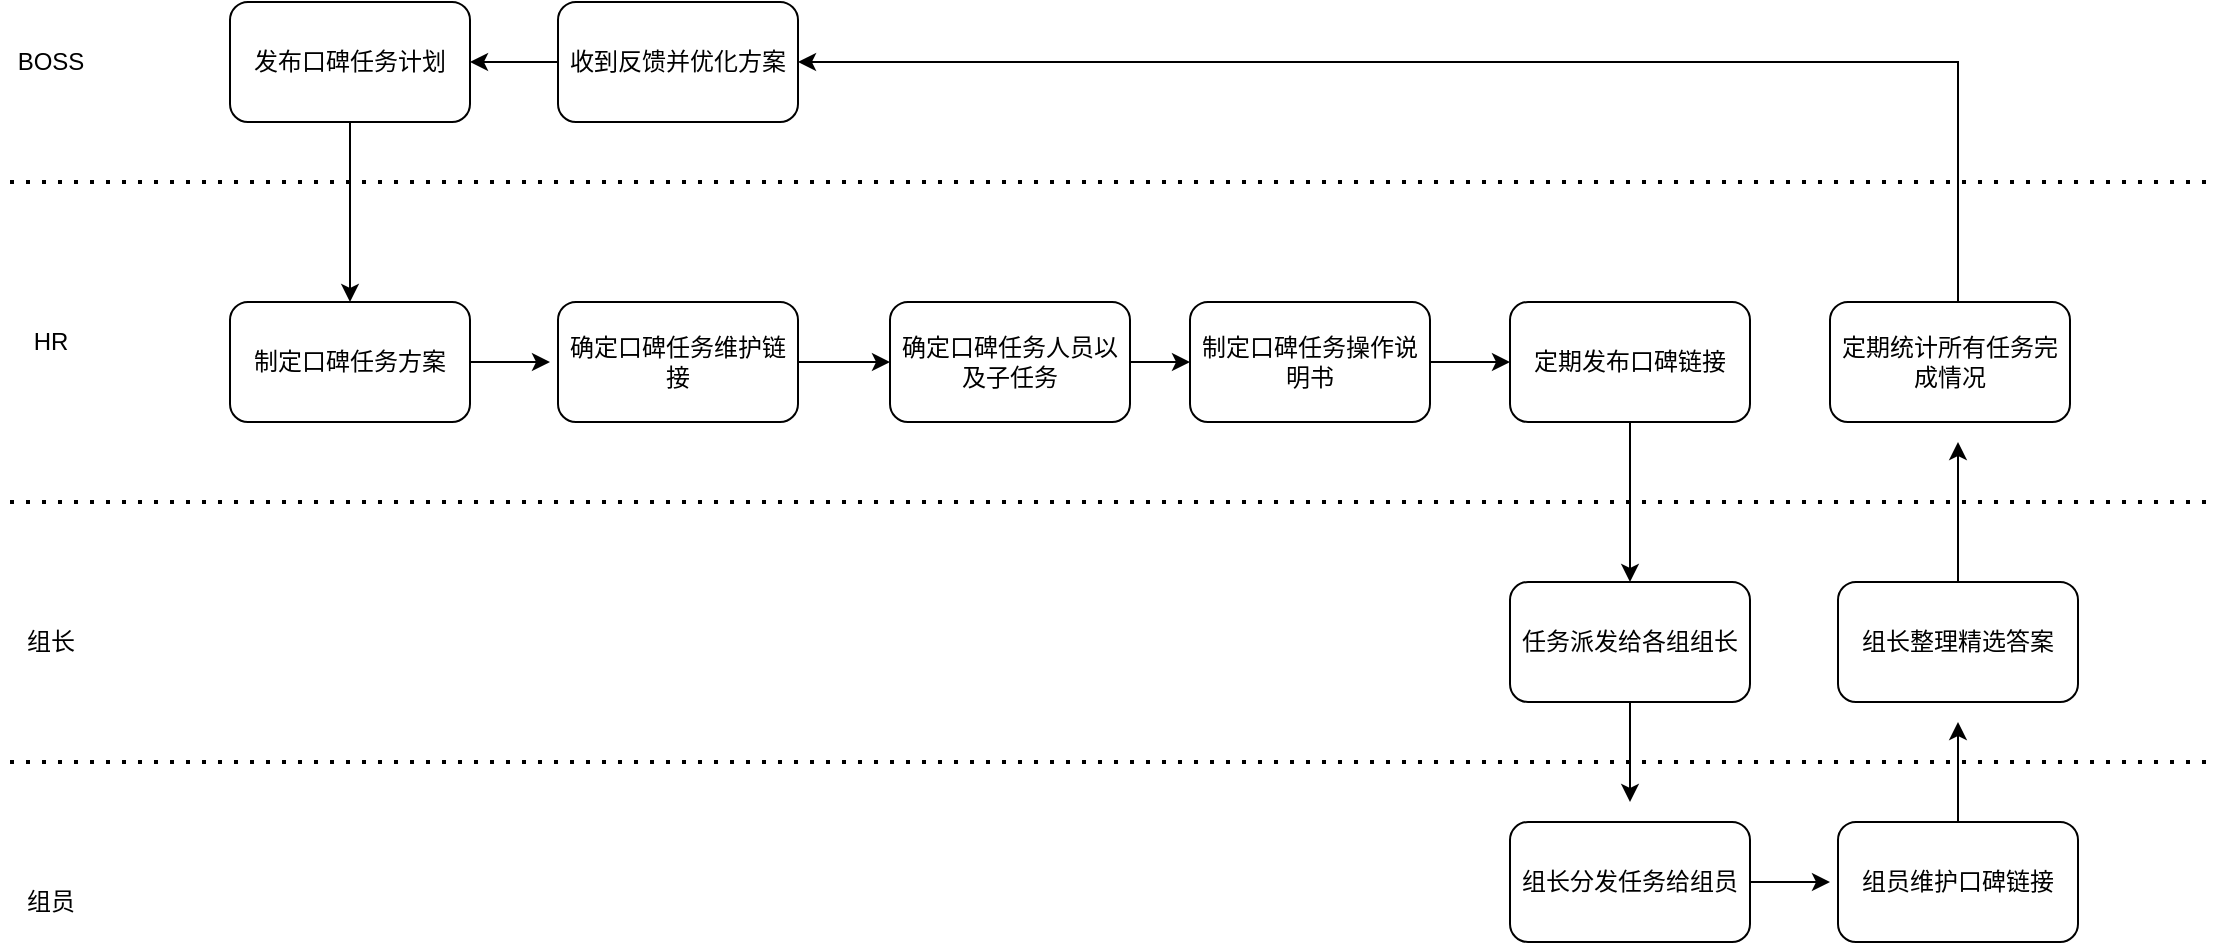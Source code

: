 <mxfile version="14.6.10" type="github">
  <diagram id="C5RBs43oDa-KdzZeNtuy" name="Page-1">
    <mxGraphModel dx="1298" dy="731" grid="1" gridSize="10" guides="1" tooltips="1" connect="1" arrows="1" fold="1" page="1" pageScale="1" pageWidth="827" pageHeight="1169" math="0" shadow="0">
      <root>
        <mxCell id="WIyWlLk6GJQsqaUBKTNV-0" />
        <mxCell id="WIyWlLk6GJQsqaUBKTNV-1" parent="WIyWlLk6GJQsqaUBKTNV-0" />
        <mxCell id="7waVQ-skfRHY_aBNTdEB-11" style="edgeStyle=orthogonalEdgeStyle;rounded=0;orthogonalLoop=1;jettySize=auto;html=1;entryX=0.5;entryY=0;entryDx=0;entryDy=0;" edge="1" parent="WIyWlLk6GJQsqaUBKTNV-1" source="7waVQ-skfRHY_aBNTdEB-0" target="7waVQ-skfRHY_aBNTdEB-1">
          <mxGeometry relative="1" as="geometry" />
        </mxCell>
        <mxCell id="7waVQ-skfRHY_aBNTdEB-0" value="发布口碑任务计划" style="rounded=1;whiteSpace=wrap;html=1;" vertex="1" parent="WIyWlLk6GJQsqaUBKTNV-1">
          <mxGeometry x="130" y="190" width="120" height="60" as="geometry" />
        </mxCell>
        <mxCell id="7waVQ-skfRHY_aBNTdEB-18" style="edgeStyle=orthogonalEdgeStyle;rounded=0;orthogonalLoop=1;jettySize=auto;html=1;" edge="1" parent="WIyWlLk6GJQsqaUBKTNV-1" source="7waVQ-skfRHY_aBNTdEB-1">
          <mxGeometry relative="1" as="geometry">
            <mxPoint x="290" y="370" as="targetPoint" />
          </mxGeometry>
        </mxCell>
        <mxCell id="7waVQ-skfRHY_aBNTdEB-1" value="制定口碑任务方案" style="rounded=1;whiteSpace=wrap;html=1;" vertex="1" parent="WIyWlLk6GJQsqaUBKTNV-1">
          <mxGeometry x="130" y="340" width="120" height="60" as="geometry" />
        </mxCell>
        <mxCell id="7waVQ-skfRHY_aBNTdEB-15" style="edgeStyle=orthogonalEdgeStyle;rounded=0;orthogonalLoop=1;jettySize=auto;html=1;" edge="1" parent="WIyWlLk6GJQsqaUBKTNV-1" source="7waVQ-skfRHY_aBNTdEB-2">
          <mxGeometry relative="1" as="geometry">
            <mxPoint x="830" y="590" as="targetPoint" />
          </mxGeometry>
        </mxCell>
        <mxCell id="7waVQ-skfRHY_aBNTdEB-2" value="任务派发给各组组长" style="rounded=1;whiteSpace=wrap;html=1;" vertex="1" parent="WIyWlLk6GJQsqaUBKTNV-1">
          <mxGeometry x="770" y="480" width="120" height="60" as="geometry" />
        </mxCell>
        <mxCell id="7waVQ-skfRHY_aBNTdEB-16" style="edgeStyle=orthogonalEdgeStyle;rounded=0;orthogonalLoop=1;jettySize=auto;html=1;" edge="1" parent="WIyWlLk6GJQsqaUBKTNV-1" source="7waVQ-skfRHY_aBNTdEB-3">
          <mxGeometry relative="1" as="geometry">
            <mxPoint x="930" y="630" as="targetPoint" />
          </mxGeometry>
        </mxCell>
        <mxCell id="7waVQ-skfRHY_aBNTdEB-3" value="组长分发任务给组员" style="rounded=1;whiteSpace=wrap;html=1;" vertex="1" parent="WIyWlLk6GJQsqaUBKTNV-1">
          <mxGeometry x="770" y="600" width="120" height="60" as="geometry" />
        </mxCell>
        <mxCell id="7waVQ-skfRHY_aBNTdEB-19" style="edgeStyle=orthogonalEdgeStyle;rounded=0;orthogonalLoop=1;jettySize=auto;html=1;entryX=0;entryY=0.5;entryDx=0;entryDy=0;" edge="1" parent="WIyWlLk6GJQsqaUBKTNV-1" source="7waVQ-skfRHY_aBNTdEB-4" target="7waVQ-skfRHY_aBNTdEB-5">
          <mxGeometry relative="1" as="geometry" />
        </mxCell>
        <mxCell id="7waVQ-skfRHY_aBNTdEB-4" value="确定口碑任务维护链接" style="rounded=1;whiteSpace=wrap;html=1;" vertex="1" parent="WIyWlLk6GJQsqaUBKTNV-1">
          <mxGeometry x="294" y="340" width="120" height="60" as="geometry" />
        </mxCell>
        <mxCell id="7waVQ-skfRHY_aBNTdEB-20" style="edgeStyle=orthogonalEdgeStyle;rounded=0;orthogonalLoop=1;jettySize=auto;html=1;entryX=0;entryY=0.5;entryDx=0;entryDy=0;" edge="1" parent="WIyWlLk6GJQsqaUBKTNV-1" source="7waVQ-skfRHY_aBNTdEB-5" target="7waVQ-skfRHY_aBNTdEB-6">
          <mxGeometry relative="1" as="geometry" />
        </mxCell>
        <mxCell id="7waVQ-skfRHY_aBNTdEB-5" value="确定口碑任务人员以及子任务" style="rounded=1;whiteSpace=wrap;html=1;" vertex="1" parent="WIyWlLk6GJQsqaUBKTNV-1">
          <mxGeometry x="460" y="340" width="120" height="60" as="geometry" />
        </mxCell>
        <mxCell id="7waVQ-skfRHY_aBNTdEB-21" style="edgeStyle=orthogonalEdgeStyle;rounded=0;orthogonalLoop=1;jettySize=auto;html=1;entryX=0;entryY=0.5;entryDx=0;entryDy=0;" edge="1" parent="WIyWlLk6GJQsqaUBKTNV-1" source="7waVQ-skfRHY_aBNTdEB-6" target="7waVQ-skfRHY_aBNTdEB-7">
          <mxGeometry relative="1" as="geometry" />
        </mxCell>
        <mxCell id="7waVQ-skfRHY_aBNTdEB-6" value="制定口碑任务操作说明书" style="rounded=1;whiteSpace=wrap;html=1;" vertex="1" parent="WIyWlLk6GJQsqaUBKTNV-1">
          <mxGeometry x="610" y="340" width="120" height="60" as="geometry" />
        </mxCell>
        <mxCell id="7waVQ-skfRHY_aBNTdEB-12" style="edgeStyle=orthogonalEdgeStyle;rounded=0;orthogonalLoop=1;jettySize=auto;html=1;entryX=0.5;entryY=0;entryDx=0;entryDy=0;" edge="1" parent="WIyWlLk6GJQsqaUBKTNV-1" source="7waVQ-skfRHY_aBNTdEB-7" target="7waVQ-skfRHY_aBNTdEB-2">
          <mxGeometry relative="1" as="geometry" />
        </mxCell>
        <mxCell id="7waVQ-skfRHY_aBNTdEB-7" value="定期发布口碑链接" style="rounded=1;whiteSpace=wrap;html=1;" vertex="1" parent="WIyWlLk6GJQsqaUBKTNV-1">
          <mxGeometry x="770" y="340" width="120" height="60" as="geometry" />
        </mxCell>
        <mxCell id="7waVQ-skfRHY_aBNTdEB-17" style="edgeStyle=orthogonalEdgeStyle;rounded=0;orthogonalLoop=1;jettySize=auto;html=1;" edge="1" parent="WIyWlLk6GJQsqaUBKTNV-1" source="7waVQ-skfRHY_aBNTdEB-8">
          <mxGeometry relative="1" as="geometry">
            <mxPoint x="994" y="550" as="targetPoint" />
          </mxGeometry>
        </mxCell>
        <mxCell id="7waVQ-skfRHY_aBNTdEB-8" value="组员维护口碑链接" style="rounded=1;whiteSpace=wrap;html=1;" vertex="1" parent="WIyWlLk6GJQsqaUBKTNV-1">
          <mxGeometry x="934" y="600" width="120" height="60" as="geometry" />
        </mxCell>
        <mxCell id="7waVQ-skfRHY_aBNTdEB-13" style="edgeStyle=orthogonalEdgeStyle;rounded=0;orthogonalLoop=1;jettySize=auto;html=1;" edge="1" parent="WIyWlLk6GJQsqaUBKTNV-1" source="7waVQ-skfRHY_aBNTdEB-9">
          <mxGeometry relative="1" as="geometry">
            <mxPoint x="994" y="410" as="targetPoint" />
          </mxGeometry>
        </mxCell>
        <mxCell id="7waVQ-skfRHY_aBNTdEB-9" value="组长整理精选答案" style="rounded=1;whiteSpace=wrap;html=1;" vertex="1" parent="WIyWlLk6GJQsqaUBKTNV-1">
          <mxGeometry x="934" y="480" width="120" height="60" as="geometry" />
        </mxCell>
        <mxCell id="7waVQ-skfRHY_aBNTdEB-10" value="定期统计所有任务完成情况" style="rounded=1;whiteSpace=wrap;html=1;" vertex="1" parent="WIyWlLk6GJQsqaUBKTNV-1">
          <mxGeometry x="930" y="340" width="120" height="60" as="geometry" />
        </mxCell>
        <mxCell id="7waVQ-skfRHY_aBNTdEB-27" style="edgeStyle=orthogonalEdgeStyle;rounded=0;orthogonalLoop=1;jettySize=auto;html=1;entryX=1;entryY=0.5;entryDx=0;entryDy=0;" edge="1" parent="WIyWlLk6GJQsqaUBKTNV-1" source="7waVQ-skfRHY_aBNTdEB-24" target="7waVQ-skfRHY_aBNTdEB-0">
          <mxGeometry relative="1" as="geometry" />
        </mxCell>
        <mxCell id="7waVQ-skfRHY_aBNTdEB-24" value="收到反馈并优化方案" style="rounded=1;whiteSpace=wrap;html=1;" vertex="1" parent="WIyWlLk6GJQsqaUBKTNV-1">
          <mxGeometry x="294" y="190" width="120" height="60" as="geometry" />
        </mxCell>
        <mxCell id="7waVQ-skfRHY_aBNTdEB-26" value="" style="edgeStyle=segmentEdgeStyle;endArrow=classic;html=1;rounded=0;" edge="1" parent="WIyWlLk6GJQsqaUBKTNV-1">
          <mxGeometry width="50" height="50" relative="1" as="geometry">
            <mxPoint x="994" y="340" as="sourcePoint" />
            <mxPoint x="414" y="220" as="targetPoint" />
            <Array as="points">
              <mxPoint x="994" y="220" />
              <mxPoint x="414" y="220" />
            </Array>
          </mxGeometry>
        </mxCell>
        <mxCell id="7waVQ-skfRHY_aBNTdEB-28" value="" style="endArrow=none;dashed=1;html=1;dashPattern=1 3;strokeWidth=2;rounded=0;edgeStyle=orthogonalEdgeStyle;" edge="1" parent="WIyWlLk6GJQsqaUBKTNV-1">
          <mxGeometry width="50" height="50" relative="1" as="geometry">
            <mxPoint x="20" y="280" as="sourcePoint" />
            <mxPoint x="1120" y="280" as="targetPoint" />
          </mxGeometry>
        </mxCell>
        <mxCell id="7waVQ-skfRHY_aBNTdEB-29" value="" style="endArrow=none;dashed=1;html=1;dashPattern=1 3;strokeWidth=2;rounded=0;edgeStyle=orthogonalEdgeStyle;" edge="1" parent="WIyWlLk6GJQsqaUBKTNV-1">
          <mxGeometry width="50" height="50" relative="1" as="geometry">
            <mxPoint x="20" y="440" as="sourcePoint" />
            <mxPoint x="1120" y="440" as="targetPoint" />
          </mxGeometry>
        </mxCell>
        <mxCell id="7waVQ-skfRHY_aBNTdEB-30" value="" style="endArrow=none;dashed=1;html=1;dashPattern=1 3;strokeWidth=2;rounded=0;edgeStyle=orthogonalEdgeStyle;" edge="1" parent="WIyWlLk6GJQsqaUBKTNV-1">
          <mxGeometry width="50" height="50" relative="1" as="geometry">
            <mxPoint x="20" y="570" as="sourcePoint" />
            <mxPoint x="1120" y="570" as="targetPoint" />
          </mxGeometry>
        </mxCell>
        <mxCell id="7waVQ-skfRHY_aBNTdEB-31" value="BOSS" style="text;html=1;align=center;verticalAlign=middle;resizable=0;points=[];autosize=1;strokeColor=none;" vertex="1" parent="WIyWlLk6GJQsqaUBKTNV-1">
          <mxGeometry x="15" y="210" width="50" height="20" as="geometry" />
        </mxCell>
        <mxCell id="7waVQ-skfRHY_aBNTdEB-32" value="HR" style="text;html=1;align=center;verticalAlign=middle;resizable=0;points=[];autosize=1;strokeColor=none;" vertex="1" parent="WIyWlLk6GJQsqaUBKTNV-1">
          <mxGeometry x="25" y="350" width="30" height="20" as="geometry" />
        </mxCell>
        <mxCell id="7waVQ-skfRHY_aBNTdEB-33" value="组长" style="text;html=1;align=center;verticalAlign=middle;resizable=0;points=[];autosize=1;strokeColor=none;" vertex="1" parent="WIyWlLk6GJQsqaUBKTNV-1">
          <mxGeometry x="20" y="500" width="40" height="20" as="geometry" />
        </mxCell>
        <mxCell id="7waVQ-skfRHY_aBNTdEB-34" value="组员" style="text;html=1;align=center;verticalAlign=middle;resizable=0;points=[];autosize=1;strokeColor=none;" vertex="1" parent="WIyWlLk6GJQsqaUBKTNV-1">
          <mxGeometry x="20" y="630" width="40" height="20" as="geometry" />
        </mxCell>
      </root>
    </mxGraphModel>
  </diagram>
</mxfile>
